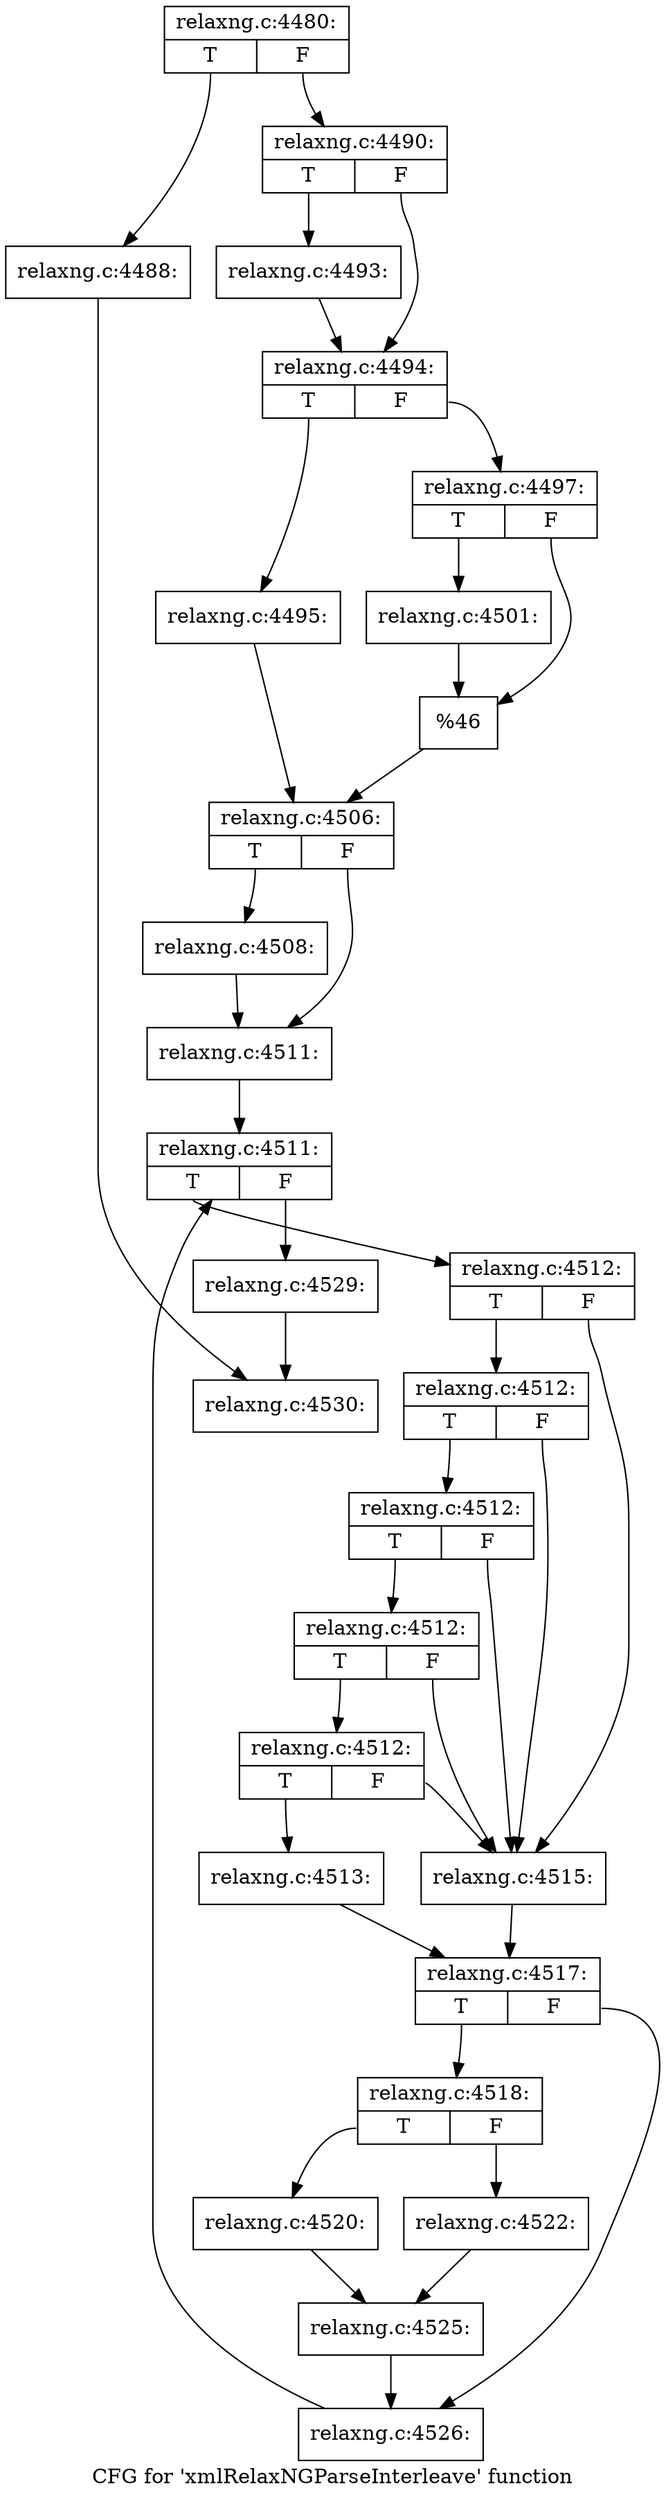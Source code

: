 digraph "CFG for 'xmlRelaxNGParseInterleave' function" {
	label="CFG for 'xmlRelaxNGParseInterleave' function";

	Node0x3ceaea0 [shape=record,label="{relaxng.c:4480:|{<s0>T|<s1>F}}"];
	Node0x3ceaea0:s0 -> Node0x3cf9640;
	Node0x3ceaea0:s1 -> Node0x3cf9690;
	Node0x3cf9640 [shape=record,label="{relaxng.c:4488:}"];
	Node0x3cf9640 -> Node0x3cf8110;
	Node0x3cf9690 [shape=record,label="{relaxng.c:4490:|{<s0>T|<s1>F}}"];
	Node0x3cf9690:s0 -> Node0x3cf9e00;
	Node0x3cf9690:s1 -> Node0x3cf9e50;
	Node0x3cf9e00 [shape=record,label="{relaxng.c:4493:}"];
	Node0x3cf9e00 -> Node0x3cf9e50;
	Node0x3cf9e50 [shape=record,label="{relaxng.c:4494:|{<s0>T|<s1>F}}"];
	Node0x3cf9e50:s0 -> Node0x3cfa600;
	Node0x3cf9e50:s1 -> Node0x3cfa6a0;
	Node0x3cfa600 [shape=record,label="{relaxng.c:4495:}"];
	Node0x3cfa600 -> Node0x3cfa650;
	Node0x3cfa6a0 [shape=record,label="{relaxng.c:4497:|{<s0>T|<s1>F}}"];
	Node0x3cfa6a0:s0 -> Node0x3cfbb90;
	Node0x3cfa6a0:s1 -> Node0x3cfbec0;
	Node0x3cfbb90 [shape=record,label="{relaxng.c:4501:}"];
	Node0x3cfbb90 -> Node0x3cfbec0;
	Node0x3cfbec0 [shape=record,label="{%46}"];
	Node0x3cfbec0 -> Node0x3cfa650;
	Node0x3cfa650 [shape=record,label="{relaxng.c:4506:|{<s0>T|<s1>F}}"];
	Node0x3cfa650:s0 -> Node0x3cfd320;
	Node0x3cfa650:s1 -> Node0x3cfd370;
	Node0x3cfd320 [shape=record,label="{relaxng.c:4508:}"];
	Node0x3cfd320 -> Node0x3cfd370;
	Node0x3cfd370 [shape=record,label="{relaxng.c:4511:}"];
	Node0x3cfd370 -> Node0x3cfdb50;
	Node0x3cfdb50 [shape=record,label="{relaxng.c:4511:|{<s0>T|<s1>F}}"];
	Node0x3cfdb50:s0 -> Node0x3cfdf00;
	Node0x3cfdb50:s1 -> Node0x3cfdd30;
	Node0x3cfdf00 [shape=record,label="{relaxng.c:4512:|{<s0>T|<s1>F}}"];
	Node0x3cfdf00:s0 -> Node0x3cfe250;
	Node0x3cfdf00:s1 -> Node0x3cfe0e0;
	Node0x3cfe250 [shape=record,label="{relaxng.c:4512:|{<s0>T|<s1>F}}"];
	Node0x3cfe250:s0 -> Node0x3cfe200;
	Node0x3cfe250:s1 -> Node0x3cfe0e0;
	Node0x3cfe200 [shape=record,label="{relaxng.c:4512:|{<s0>T|<s1>F}}"];
	Node0x3cfe200:s0 -> Node0x3cfe1b0;
	Node0x3cfe200:s1 -> Node0x3cfe0e0;
	Node0x3cfe1b0 [shape=record,label="{relaxng.c:4512:|{<s0>T|<s1>F}}"];
	Node0x3cfe1b0:s0 -> Node0x3cfe130;
	Node0x3cfe1b0:s1 -> Node0x3cfe0e0;
	Node0x3cfe130 [shape=record,label="{relaxng.c:4512:|{<s0>T|<s1>F}}"];
	Node0x3cfe130:s0 -> Node0x3cfe040;
	Node0x3cfe130:s1 -> Node0x3cfe0e0;
	Node0x3cfe040 [shape=record,label="{relaxng.c:4513:}"];
	Node0x3cfe040 -> Node0x3cfe090;
	Node0x3cfe0e0 [shape=record,label="{relaxng.c:4515:}"];
	Node0x3cfe0e0 -> Node0x3cfe090;
	Node0x3cfe090 [shape=record,label="{relaxng.c:4517:|{<s0>T|<s1>F}}"];
	Node0x3cfe090:s0 -> Node0x3cff770;
	Node0x3cfe090:s1 -> Node0x3cff7c0;
	Node0x3cff770 [shape=record,label="{relaxng.c:4518:|{<s0>T|<s1>F}}"];
	Node0x3cff770:s0 -> Node0x3cffd40;
	Node0x3cff770:s1 -> Node0x3cffde0;
	Node0x3cffd40 [shape=record,label="{relaxng.c:4520:}"];
	Node0x3cffd40 -> Node0x3cffd90;
	Node0x3cffde0 [shape=record,label="{relaxng.c:4522:}"];
	Node0x3cffde0 -> Node0x3cffd90;
	Node0x3cffd90 [shape=record,label="{relaxng.c:4525:}"];
	Node0x3cffd90 -> Node0x3cff7c0;
	Node0x3cff7c0 [shape=record,label="{relaxng.c:4526:}"];
	Node0x3cff7c0 -> Node0x3cfdb50;
	Node0x3cfdd30 [shape=record,label="{relaxng.c:4529:}"];
	Node0x3cfdd30 -> Node0x3cf8110;
	Node0x3cf8110 [shape=record,label="{relaxng.c:4530:}"];
}
